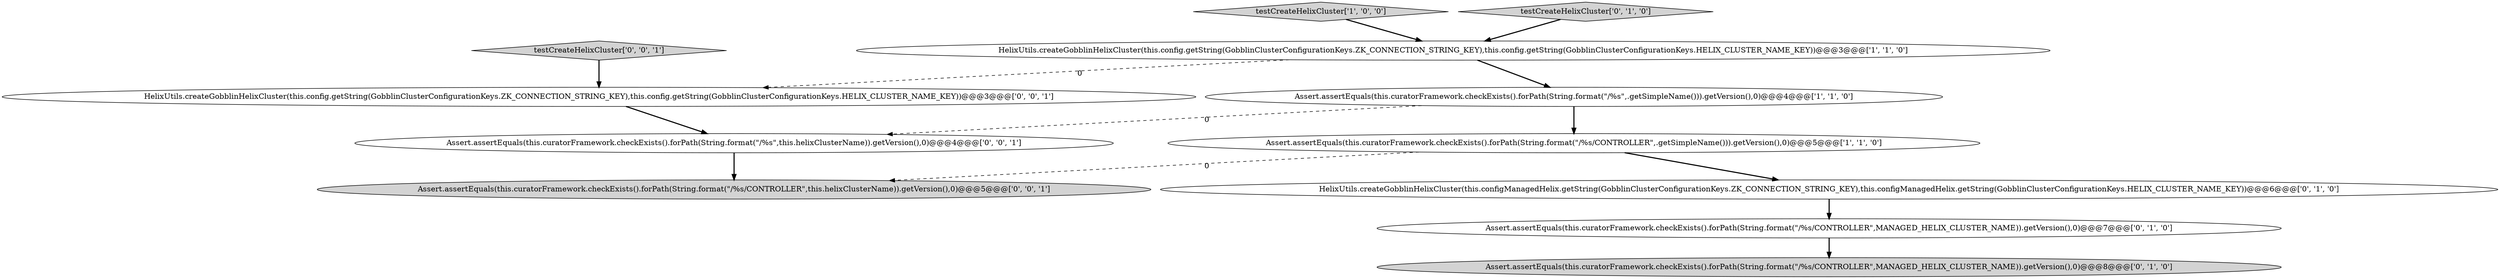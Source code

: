 digraph {
2 [style = filled, label = "Assert.assertEquals(this.curatorFramework.checkExists().forPath(String.format(\"/%s\",.getSimpleName())).getVersion(),0)@@@4@@@['1', '1', '0']", fillcolor = white, shape = ellipse image = "AAA0AAABBB1BBB"];
11 [style = filled, label = "testCreateHelixCluster['0', '0', '1']", fillcolor = lightgray, shape = diamond image = "AAA0AAABBB3BBB"];
1 [style = filled, label = "Assert.assertEquals(this.curatorFramework.checkExists().forPath(String.format(\"/%s/CONTROLLER\",.getSimpleName())).getVersion(),0)@@@5@@@['1', '1', '0']", fillcolor = white, shape = ellipse image = "AAA0AAABBB1BBB"];
9 [style = filled, label = "HelixUtils.createGobblinHelixCluster(this.config.getString(GobblinClusterConfigurationKeys.ZK_CONNECTION_STRING_KEY),this.config.getString(GobblinClusterConfigurationKeys.HELIX_CLUSTER_NAME_KEY))@@@3@@@['0', '0', '1']", fillcolor = white, shape = ellipse image = "AAA0AAABBB3BBB"];
0 [style = filled, label = "testCreateHelixCluster['1', '0', '0']", fillcolor = lightgray, shape = diamond image = "AAA0AAABBB1BBB"];
6 [style = filled, label = "HelixUtils.createGobblinHelixCluster(this.configManagedHelix.getString(GobblinClusterConfigurationKeys.ZK_CONNECTION_STRING_KEY),this.configManagedHelix.getString(GobblinClusterConfigurationKeys.HELIX_CLUSTER_NAME_KEY))@@@6@@@['0', '1', '0']", fillcolor = white, shape = ellipse image = "AAA1AAABBB2BBB"];
8 [style = filled, label = "Assert.assertEquals(this.curatorFramework.checkExists().forPath(String.format(\"/%s/CONTROLLER\",this.helixClusterName)).getVersion(),0)@@@5@@@['0', '0', '1']", fillcolor = lightgray, shape = ellipse image = "AAA0AAABBB3BBB"];
10 [style = filled, label = "Assert.assertEquals(this.curatorFramework.checkExists().forPath(String.format(\"/%s\",this.helixClusterName)).getVersion(),0)@@@4@@@['0', '0', '1']", fillcolor = white, shape = ellipse image = "AAA0AAABBB3BBB"];
4 [style = filled, label = "Assert.assertEquals(this.curatorFramework.checkExists().forPath(String.format(\"/%s/CONTROLLER\",MANAGED_HELIX_CLUSTER_NAME)).getVersion(),0)@@@7@@@['0', '1', '0']", fillcolor = white, shape = ellipse image = "AAA1AAABBB2BBB"];
7 [style = filled, label = "Assert.assertEquals(this.curatorFramework.checkExists().forPath(String.format(\"/%s/CONTROLLER\",MANAGED_HELIX_CLUSTER_NAME)).getVersion(),0)@@@8@@@['0', '1', '0']", fillcolor = lightgray, shape = ellipse image = "AAA1AAABBB2BBB"];
5 [style = filled, label = "testCreateHelixCluster['0', '1', '0']", fillcolor = lightgray, shape = diamond image = "AAA0AAABBB2BBB"];
3 [style = filled, label = "HelixUtils.createGobblinHelixCluster(this.config.getString(GobblinClusterConfigurationKeys.ZK_CONNECTION_STRING_KEY),this.config.getString(GobblinClusterConfigurationKeys.HELIX_CLUSTER_NAME_KEY))@@@3@@@['1', '1', '0']", fillcolor = white, shape = ellipse image = "AAA0AAABBB1BBB"];
10->8 [style = bold, label=""];
5->3 [style = bold, label=""];
2->10 [style = dashed, label="0"];
11->9 [style = bold, label=""];
1->8 [style = dashed, label="0"];
4->7 [style = bold, label=""];
0->3 [style = bold, label=""];
6->4 [style = bold, label=""];
1->6 [style = bold, label=""];
2->1 [style = bold, label=""];
3->9 [style = dashed, label="0"];
3->2 [style = bold, label=""];
9->10 [style = bold, label=""];
}
